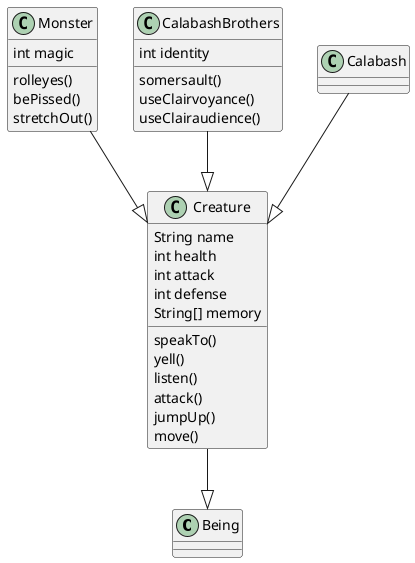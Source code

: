 @startuml
class Being

class Creature
{
    String name
    int health
    int attack
    int defense
    String[] memory

    speakTo()
    yell()
    listen()
    attack()
    jumpUp()
    move()
}


class Monster{
    int magic
    rolleyes()
    bePissed()
    stretchOut()
}

class CalabashBrothers
{
    int identity
    somersault()
    useClairvoyance()
    useClairaudience()
}

Creature --|> Being

Monster --|> Creature

CalabashBrothers --|> Creature

Calabash --|> Creature
@enduml